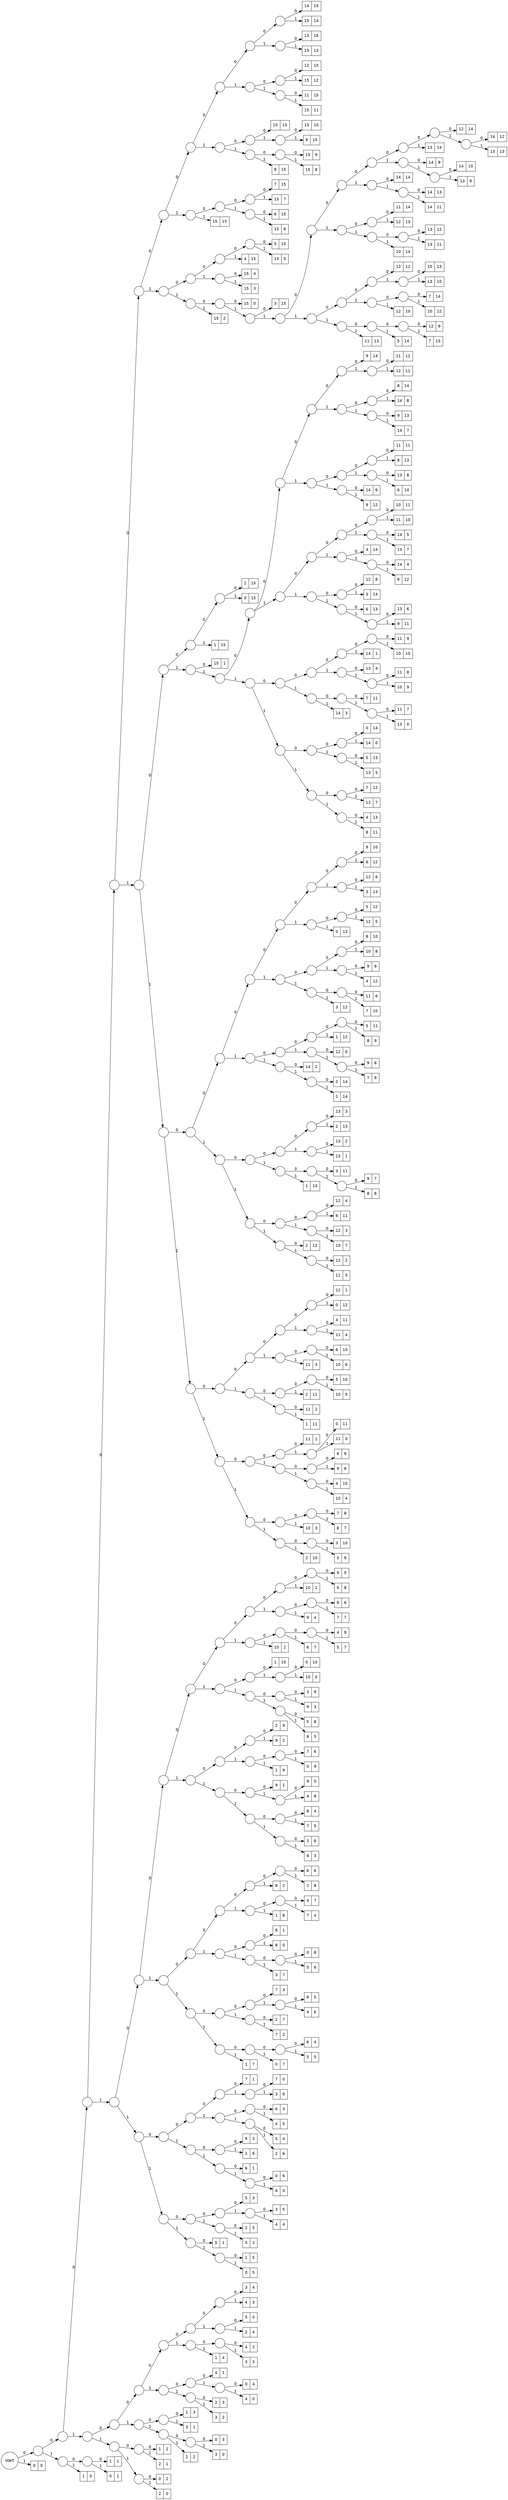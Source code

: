 digraph huffman {
  node [fontname="DejaVuSans"];
  edge [fontname="DejaVuSans"];
  margin = "0";
  rankdir = "LR";

  start [shape=circle,label="start"];
  start -> n0 [label="0"];
  start -> n1 [label="1"];
  n0 [shape=circle,label=""];
  n0 -> n00 [label="0"];
  n0 -> n01 [label="1"];
  n00 [shape=circle,label=""];
  n00 -> n000 [label="0"];
  n00 -> n001 [label="1"];
  n000 [shape=circle,label=""];
  n000 -> n0000 [label="0"];
  n000 -> n0001 [label="1"];
  n0000 [shape=circle,label=""];
  n0000 -> n00000 [label="0"];
  n0000 -> n00001 [label="1"];
  n00000 [shape=circle,label=""];
  n00000 -> n000000 [label="0"];
  n00000 -> n000001 [label="1"];
  n000000 [shape=circle,label=""];
  n000000 -> n0000000 [label="0"];
  n000000 -> n0000001 [label="1"];
  n0000000 [shape=circle,label=""];
  n0000000 -> n00000000 [label="0"];
  n0000000 -> n00000001 [label="1"];
  n00000000 [shape=circle,label=""];
  n00000000 -> n000000000 [label="0"];
  n00000000 -> n000000001 [label="1"];
  n000000000 [shape=circle,label=""];
  n000000000 -> n0000000000 [label="0"];
  n000000000 -> n0000000001 [label="1"];
  n0000000000 [shape=circle,label=""];
  n0000000000 -> n00000000000 [label="0"];
  n0000000000 -> n00000000001 [label="1"];
  n00000000000 [shape=record,label="{14|15}"];
  n00000000001 [shape=record,label="{15|14}"];
  n0000000001 [shape=circle,label=""];
  n0000000001 -> n00000000010 [label="0"];
  n0000000001 -> n00000000011 [label="1"];
  n00000000010 [shape=record,label="{13|15}"];
  n00000000011 [shape=record,label="{15|13}"];
  n000000001 [shape=circle,label=""];
  n000000001 -> n0000000010 [label="0"];
  n000000001 -> n0000000011 [label="1"];
  n0000000010 [shape=circle,label=""];
  n0000000010 -> n00000000100 [label="0"];
  n0000000010 -> n00000000101 [label="1"];
  n00000000100 [shape=record,label="{12|15}"];
  n00000000101 [shape=record,label="{15|12}"];
  n0000000011 [shape=circle,label=""];
  n0000000011 -> n00000000110 [label="0"];
  n0000000011 -> n00000000111 [label="1"];
  n00000000110 [shape=record,label="{11|15}"];
  n00000000111 [shape=record,label="{15|11}"];
  n00000001 [shape=circle,label=""];
  n00000001 -> n000000010 [label="0"];
  n00000001 -> n000000011 [label="1"];
  n000000010 [shape=circle,label=""];
  n000000010 -> n0000000100 [label="0"];
  n000000010 -> n0000000101 [label="1"];
  n0000000100 [shape=record,label="{10|15}"];
  n0000000101 [shape=circle,label=""];
  n0000000101 -> n00000001010 [label="0"];
  n0000000101 -> n00000001011 [label="1"];
  n00000001010 [shape=record,label="{15|10}"];
  n00000001011 [shape=record,label="{9|15}"];
  n000000011 [shape=circle,label=""];
  n000000011 -> n0000000110 [label="0"];
  n000000011 -> n0000000111 [label="1"];
  n0000000110 [shape=circle,label=""];
  n0000000110 -> n00000001100 [label="0"];
  n0000000110 -> n00000001101 [label="1"];
  n00000001100 [shape=record,label="{15|9}"];
  n00000001101 [shape=record,label="{15|8}"];
  n0000000111 [shape=record,label="{8|15}"];
  n0000001 [shape=circle,label=""];
  n0000001 -> n00000010 [label="0"];
  n0000001 -> n00000011 [label="1"];
  n00000010 [shape=circle,label=""];
  n00000010 -> n000000100 [label="0"];
  n00000010 -> n000000101 [label="1"];
  n000000100 [shape=circle,label=""];
  n000000100 -> n0000001000 [label="0"];
  n000000100 -> n0000001001 [label="1"];
  n0000001000 [shape=record,label="{7|15}"];
  n0000001001 [shape=record,label="{15|7}"];
  n000000101 [shape=circle,label=""];
  n000000101 -> n0000001010 [label="0"];
  n000000101 -> n0000001011 [label="1"];
  n0000001010 [shape=record,label="{6|15}"];
  n0000001011 [shape=record,label="{15|6}"];
  n00000011 [shape=record,label="{15|15}"];
  n000001 [shape=circle,label=""];
  n000001 -> n0000010 [label="0"];
  n000001 -> n0000011 [label="1"];
  n0000010 [shape=circle,label=""];
  n0000010 -> n00000100 [label="0"];
  n0000010 -> n00000101 [label="1"];
  n00000100 [shape=circle,label=""];
  n00000100 -> n000001000 [label="0"];
  n00000100 -> n000001001 [label="1"];
  n000001000 [shape=circle,label=""];
  n000001000 -> n0000010000 [label="0"];
  n000001000 -> n0000010001 [label="1"];
  n0000010000 [shape=record,label="{5|15}"];
  n0000010001 [shape=record,label="{15|5}"];
  n000001001 [shape=record,label="{4|15}"];
  n00000101 [shape=circle,label=""];
  n00000101 -> n000001010 [label="0"];
  n00000101 -> n000001011 [label="1"];
  n000001010 [shape=record,label="{15|4}"];
  n000001011 [shape=record,label="{15|3}"];
  n0000011 [shape=circle,label=""];
  n0000011 -> n00000110 [label="0"];
  n0000011 -> n00000111 [label="1"];
  n00000110 [shape=circle,label=""];
  n00000110 -> n000001100 [label="0"];
  n00000110 -> n000001101 [label="1"];
  n000001100 [shape=record,label="{15|0}"];
  n000001101 [shape=circle,label=""];
  n000001101 -> n0000011010 [label="0"];
  n000001101 -> n0000011011 [label="1"];
  n0000011010 [shape=record,label="{3|15}"];
  n0000011011 [shape=circle,label=""];
  n0000011011 -> n00000110110 [label="0"];
  n0000011011 -> n00000110111 [label="1"];
  n00000110110 [shape=circle,label=""];
  n00000110110 -> n000001101100 [label="0"];
  n00000110110 -> n000001101101 [label="1"];
  n000001101100 [shape=circle,label=""];
  n000001101100 -> n0000011011000 [label="0"];
  n000001101100 -> n0000011011001 [label="1"];
  n0000011011000 [shape=circle,label=""];
  n0000011011000 -> n00000110110000 [label="0"];
  n0000011011000 -> n00000110110001 [label="1"];
  n00000110110000 [shape=circle,label=""];
  n00000110110000 -> n000001101100000 [label="0"];
  n00000110110000 -> n000001101100001 [label="1"];
  n000001101100000 [shape=circle,label=""];
  n000001101100000 -> n0000011011000000 [label="0"];
  n000001101100000 -> n0000011011000001 [label="1"];
  n0000011011000000 [shape=record,label="{12|14}"];
  n0000011011000001 [shape=circle,label=""];
  n0000011011000001 -> n00000110110000010 [label="0"];
  n0000011011000001 -> n00000110110000011 [label="1"];
  n00000110110000010 [shape=record,label="{14|12}"];
  n00000110110000011 [shape=record,label="{13|13}"];
  n000001101100001 [shape=record,label="{13|14}"];
  n00000110110001 [shape=circle,label=""];
  n00000110110001 -> n000001101100010 [label="0"];
  n00000110110001 -> n000001101100011 [label="1"];
  n000001101100010 [shape=record,label="{14|9}"];
  n000001101100011 [shape=circle,label=""];
  n000001101100011 -> n0000011011000110 [label="0"];
  n000001101100011 -> n0000011011000111 [label="1"];
  n0000011011000110 [shape=record,label="{14|10}"];
  n0000011011000111 [shape=record,label="{13|9}"];
  n0000011011001 [shape=circle,label=""];
  n0000011011001 -> n00000110110010 [label="0"];
  n0000011011001 -> n00000110110011 [label="1"];
  n00000110110010 [shape=record,label="{14|14}"];
  n00000110110011 [shape=circle,label=""];
  n00000110110011 -> n000001101100110 [label="0"];
  n00000110110011 -> n000001101100111 [label="1"];
  n000001101100110 [shape=record,label="{14|13}"];
  n000001101100111 [shape=record,label="{14|11}"];
  n000001101101 [shape=circle,label=""];
  n000001101101 -> n0000011011010 [label="0"];
  n000001101101 -> n0000011011011 [label="1"];
  n0000011011010 [shape=circle,label=""];
  n0000011011010 -> n00000110110100 [label="0"];
  n0000011011010 -> n00000110110101 [label="1"];
  n00000110110100 [shape=record,label="{11|14}"];
  n00000110110101 [shape=record,label="{12|13}"];
  n0000011011011 [shape=circle,label=""];
  n0000011011011 -> n00000110110110 [label="0"];
  n0000011011011 -> n00000110110111 [label="1"];
  n00000110110110 [shape=circle,label=""];
  n00000110110110 -> n000001101101100 [label="0"];
  n00000110110110 -> n000001101101101 [label="1"];
  n000001101101100 [shape=record,label="{13|12}"];
  n000001101101101 [shape=record,label="{13|11}"];
  n00000110110111 [shape=record,label="{10|14}"];
  n00000110111 [shape=circle,label=""];
  n00000110111 -> n000001101110 [label="0"];
  n00000110111 -> n000001101111 [label="1"];
  n000001101110 [shape=circle,label=""];
  n000001101110 -> n0000011011100 [label="0"];
  n000001101110 -> n0000011011101 [label="1"];
  n0000011011100 [shape=circle,label=""];
  n0000011011100 -> n00000110111000 [label="0"];
  n0000011011100 -> n00000110111001 [label="1"];
  n00000110111000 [shape=record,label="{12|12}"];
  n00000110111001 [shape=circle,label=""];
  n00000110111001 -> n000001101110010 [label="0"];
  n00000110111001 -> n000001101110011 [label="1"];
  n000001101110010 [shape=record,label="{10|13}"];
  n000001101110011 [shape=record,label="{13|10}"];
  n0000011011101 [shape=circle,label=""];
  n0000011011101 -> n00000110111010 [label="0"];
  n0000011011101 -> n00000110111011 [label="1"];
  n00000110111010 [shape=circle,label=""];
  n00000110111010 -> n000001101110100 [label="0"];
  n00000110111010 -> n000001101110101 [label="1"];
  n000001101110100 [shape=record,label="{7|14}"];
  n000001101110101 [shape=record,label="{10|12}"];
  n00000110111011 [shape=record,label="{12|10}"];
  n000001101111 [shape=circle,label=""];
  n000001101111 -> n0000011011110 [label="0"];
  n000001101111 -> n0000011011111 [label="1"];
  n0000011011110 [shape=circle,label=""];
  n0000011011110 -> n00000110111100 [label="0"];
  n0000011011110 -> n00000110111101 [label="1"];
  n00000110111100 [shape=circle,label=""];
  n00000110111100 -> n000001101111000 [label="0"];
  n00000110111100 -> n000001101111001 [label="1"];
  n000001101111000 [shape=record,label="{12|9}"];
  n000001101111001 [shape=record,label="{7|13}"];
  n00000110111101 [shape=record,label="{5|14}"];
  n0000011011111 [shape=record,label="{11|13}"];
  n00000111 [shape=record,label="{15|2}"];
  n00001 [shape=circle,label=""];
  n00001 -> n000010 [label="0"];
  n00001 -> n000011 [label="1"];
  n000010 [shape=circle,label=""];
  n000010 -> n0000100 [label="0"];
  n000010 -> n0000101 [label="1"];
  n0000100 [shape=circle,label=""];
  n0000100 -> n00001000 [label="0"];
  n0000100 -> n00001001 [label="1"];
  n00001000 [shape=circle,label=""];
  n00001000 -> n000010000 [label="0"];
  n00001000 -> n000010001 [label="1"];
  n000010000 [shape=record,label="{2|15}"];
  n000010001 [shape=record,label="{0|15}"];
  n00001001 [shape=record,label="{1|15}"];
  n0000101 [shape=circle,label=""];
  n0000101 -> n00001010 [label="0"];
  n0000101 -> n00001011 [label="1"];
  n00001010 [shape=record,label="{15|1}"];
  n00001011 [shape=circle,label=""];
  n00001011 -> n000010110 [label="0"];
  n00001011 -> n000010111 [label="1"];
  n000010110 [shape=circle,label=""];
  n000010110 -> n0000101100 [label="0"];
  n000010110 -> n0000101101 [label="1"];
  n0000101100 [shape=circle,label=""];
  n0000101100 -> n00001011000 [label="0"];
  n0000101100 -> n00001011001 [label="1"];
  n00001011000 [shape=circle,label=""];
  n00001011000 -> n000010110000 [label="0"];
  n00001011000 -> n000010110001 [label="1"];
  n000010110000 [shape=circle,label=""];
  n000010110000 -> n0000101100000 [label="0"];
  n000010110000 -> n0000101100001 [label="1"];
  n0000101100000 [shape=record,label="{9|14}"];
  n0000101100001 [shape=circle,label=""];
  n0000101100001 -> n00001011000010 [label="0"];
  n0000101100001 -> n00001011000011 [label="1"];
  n00001011000010 [shape=record,label="{11|12}"];
  n00001011000011 [shape=record,label="{12|11}"];
  n000010110001 [shape=circle,label=""];
  n000010110001 -> n0000101100010 [label="0"];
  n000010110001 -> n0000101100011 [label="1"];
  n0000101100010 [shape=circle,label=""];
  n0000101100010 -> n00001011000100 [label="0"];
  n0000101100010 -> n00001011000101 [label="1"];
  n00001011000100 [shape=record,label="{8|14}"];
  n00001011000101 [shape=record,label="{14|8}"];
  n0000101100011 [shape=circle,label=""];
  n0000101100011 -> n00001011000110 [label="0"];
  n0000101100011 -> n00001011000111 [label="1"];
  n00001011000110 [shape=record,label="{9|13}"];
  n00001011000111 [shape=record,label="{14|7}"];
  n00001011001 [shape=circle,label=""];
  n00001011001 -> n000010110010 [label="0"];
  n00001011001 -> n000010110011 [label="1"];
  n000010110010 [shape=circle,label=""];
  n000010110010 -> n0000101100100 [label="0"];
  n000010110010 -> n0000101100101 [label="1"];
  n0000101100100 [shape=circle,label=""];
  n0000101100100 -> n00001011001000 [label="0"];
  n0000101100100 -> n00001011001001 [label="1"];
  n00001011001000 [shape=record,label="{11|11}"];
  n00001011001001 [shape=record,label="{8|13}"];
  n0000101100101 [shape=circle,label=""];
  n0000101100101 -> n00001011001010 [label="0"];
  n0000101100101 -> n00001011001011 [label="1"];
  n00001011001010 [shape=record,label="{13|8}"];
  n00001011001011 [shape=record,label="{6|14}"];
  n000010110011 [shape=circle,label=""];
  n000010110011 -> n0000101100110 [label="0"];
  n000010110011 -> n0000101100111 [label="1"];
  n0000101100110 [shape=record,label="{14|6}"];
  n0000101100111 [shape=record,label="{9|12}"];
  n0000101101 [shape=circle,label=""];
  n0000101101 -> n00001011010 [label="0"];
  n0000101101 -> n00001011011 [label="1"];
  n00001011010 [shape=circle,label=""];
  n00001011010 -> n000010110100 [label="0"];
  n00001011010 -> n000010110101 [label="1"];
  n000010110100 [shape=circle,label=""];
  n000010110100 -> n0000101101000 [label="0"];
  n000010110100 -> n0000101101001 [label="1"];
  n0000101101000 [shape=circle,label=""];
  n0000101101000 -> n00001011010000 [label="0"];
  n0000101101000 -> n00001011010001 [label="1"];
  n00001011010000 [shape=record,label="{10|11}"];
  n00001011010001 [shape=record,label="{11|10}"];
  n0000101101001 [shape=circle,label=""];
  n0000101101001 -> n00001011010010 [label="0"];
  n0000101101001 -> n00001011010011 [label="1"];
  n00001011010010 [shape=record,label="{14|5}"];
  n00001011010011 [shape=record,label="{13|7}"];
  n000010110101 [shape=circle,label=""];
  n000010110101 -> n0000101101010 [label="0"];
  n000010110101 -> n0000101101011 [label="1"];
  n0000101101010 [shape=record,label="{4|14}"];
  n0000101101011 [shape=circle,label=""];
  n0000101101011 -> n00001011010110 [label="0"];
  n0000101101011 -> n00001011010111 [label="1"];
  n00001011010110 [shape=record,label="{14|4}"];
  n00001011010111 [shape=record,label="{8|12}"];
  n00001011011 [shape=circle,label=""];
  n00001011011 -> n000010110110 [label="0"];
  n00001011011 -> n000010110111 [label="1"];
  n000010110110 [shape=circle,label=""];
  n000010110110 -> n0000101101100 [label="0"];
  n000010110110 -> n0000101101101 [label="1"];
  n0000101101100 [shape=record,label="{12|8}"];
  n0000101101101 [shape=record,label="{3|14}"];
  n000010110111 [shape=circle,label=""];
  n000010110111 -> n0000101101110 [label="0"];
  n000010110111 -> n0000101101111 [label="1"];
  n0000101101110 [shape=record,label="{6|13}"];
  n0000101101111 [shape=circle,label=""];
  n0000101101111 -> n00001011011110 [label="0"];
  n0000101101111 -> n00001011011111 [label="1"];
  n00001011011110 [shape=record,label="{13|6}"];
  n00001011011111 [shape=record,label="{9|11}"];
  n000010111 [shape=circle,label=""];
  n000010111 -> n0000101110 [label="0"];
  n000010111 -> n0000101111 [label="1"];
  n0000101110 [shape=circle,label=""];
  n0000101110 -> n00001011100 [label="0"];
  n0000101110 -> n00001011101 [label="1"];
  n00001011100 [shape=circle,label=""];
  n00001011100 -> n000010111000 [label="0"];
  n00001011100 -> n000010111001 [label="1"];
  n000010111000 [shape=circle,label=""];
  n000010111000 -> n0000101110000 [label="0"];
  n000010111000 -> n0000101110001 [label="1"];
  n0000101110000 [shape=circle,label=""];
  n0000101110000 -> n00001011100000 [label="0"];
  n0000101110000 -> n00001011100001 [label="1"];
  n00001011100000 [shape=record,label="{11|9}"];
  n00001011100001 [shape=record,label="{10|10}"];
  n0000101110001 [shape=record,label="{14|1}"];
  n000010111001 [shape=circle,label=""];
  n000010111001 -> n0000101110010 [label="0"];
  n000010111001 -> n0000101110011 [label="1"];
  n0000101110010 [shape=record,label="{13|4}"];
  n0000101110011 [shape=circle,label=""];
  n0000101110011 -> n00001011100110 [label="0"];
  n0000101110011 -> n00001011100111 [label="1"];
  n00001011100110 [shape=record,label="{11|8}"];
  n00001011100111 [shape=record,label="{10|9}"];
  n00001011101 [shape=circle,label=""];
  n00001011101 -> n000010111010 [label="0"];
  n00001011101 -> n000010111011 [label="1"];
  n000010111010 [shape=circle,label=""];
  n000010111010 -> n0000101110100 [label="0"];
  n000010111010 -> n0000101110101 [label="1"];
  n0000101110100 [shape=record,label="{7|11}"];
  n0000101110101 [shape=circle,label=""];
  n0000101110101 -> n00001011101010 [label="0"];
  n0000101110101 -> n00001011101011 [label="1"];
  n00001011101010 [shape=record,label="{11|7}"];
  n00001011101011 [shape=record,label="{13|0}"];
  n000010111011 [shape=record,label="{14|3}"];
  n0000101111 [shape=circle,label=""];
  n0000101111 -> n00001011110 [label="0"];
  n0000101111 -> n00001011111 [label="1"];
  n00001011110 [shape=circle,label=""];
  n00001011110 -> n000010111100 [label="0"];
  n00001011110 -> n000010111101 [label="1"];
  n000010111100 [shape=circle,label=""];
  n000010111100 -> n0000101111000 [label="0"];
  n000010111100 -> n0000101111001 [label="1"];
  n0000101111000 [shape=record,label="{0|14}"];
  n0000101111001 [shape=record,label="{14|0}"];
  n000010111101 [shape=circle,label=""];
  n000010111101 -> n0000101111010 [label="0"];
  n000010111101 -> n0000101111011 [label="1"];
  n0000101111010 [shape=record,label="{5|13}"];
  n0000101111011 [shape=record,label="{13|5}"];
  n00001011111 [shape=circle,label=""];
  n00001011111 -> n000010111110 [label="0"];
  n00001011111 -> n000010111111 [label="1"];
  n000010111110 [shape=circle,label=""];
  n000010111110 -> n0000101111100 [label="0"];
  n000010111110 -> n0000101111101 [label="1"];
  n0000101111100 [shape=record,label="{7|12}"];
  n0000101111101 [shape=record,label="{12|7}"];
  n000010111111 [shape=circle,label=""];
  n000010111111 -> n0000101111110 [label="0"];
  n000010111111 -> n0000101111111 [label="1"];
  n0000101111110 [shape=record,label="{4|13}"];
  n0000101111111 [shape=record,label="{8|11}"];
  n000011 [shape=circle,label=""];
  n000011 -> n0000110 [label="0"];
  n000011 -> n0000111 [label="1"];
  n0000110 [shape=circle,label=""];
  n0000110 -> n00001100 [label="0"];
  n0000110 -> n00001101 [label="1"];
  n00001100 [shape=circle,label=""];
  n00001100 -> n000011000 [label="0"];
  n00001100 -> n000011001 [label="1"];
  n000011000 [shape=circle,label=""];
  n000011000 -> n0000110000 [label="0"];
  n000011000 -> n0000110001 [label="1"];
  n0000110000 [shape=circle,label=""];
  n0000110000 -> n00001100000 [label="0"];
  n0000110000 -> n00001100001 [label="1"];
  n00001100000 [shape=circle,label=""];
  n00001100000 -> n000011000000 [label="0"];
  n00001100000 -> n000011000001 [label="1"];
  n000011000000 [shape=circle,label=""];
  n000011000000 -> n0000110000000 [label="0"];
  n000011000000 -> n0000110000001 [label="1"];
  n0000110000000 [shape=record,label="{9|10}"];
  n0000110000001 [shape=record,label="{6|12}"];
  n000011000001 [shape=circle,label=""];
  n000011000001 -> n0000110000010 [label="0"];
  n000011000001 -> n0000110000011 [label="1"];
  n0000110000010 [shape=record,label="{12|6}"];
  n0000110000011 [shape=record,label="{3|13}"];
  n00001100001 [shape=circle,label=""];
  n00001100001 -> n000011000010 [label="0"];
  n00001100001 -> n000011000011 [label="1"];
  n000011000010 [shape=circle,label=""];
  n000011000010 -> n0000110000100 [label="0"];
  n000011000010 -> n0000110000101 [label="1"];
  n0000110000100 [shape=record,label="{5|12}"];
  n0000110000101 [shape=record,label="{12|5}"];
  n000011000011 [shape=record,label="{0|13}"];
  n0000110001 [shape=circle,label=""];
  n0000110001 -> n00001100010 [label="0"];
  n0000110001 -> n00001100011 [label="1"];
  n00001100010 [shape=circle,label=""];
  n00001100010 -> n000011000100 [label="0"];
  n00001100010 -> n000011000101 [label="1"];
  n000011000100 [shape=circle,label=""];
  n000011000100 -> n0000110001000 [label="0"];
  n000011000100 -> n0000110001001 [label="1"];
  n0000110001000 [shape=record,label="{8|10}"];
  n0000110001001 [shape=record,label="{10|8}"];
  n000011000101 [shape=circle,label=""];
  n000011000101 -> n0000110001010 [label="0"];
  n000011000101 -> n0000110001011 [label="1"];
  n0000110001010 [shape=record,label="{9|9}"];
  n0000110001011 [shape=record,label="{4|12}"];
  n00001100011 [shape=circle,label=""];
  n00001100011 -> n000011000110 [label="0"];
  n00001100011 -> n000011000111 [label="1"];
  n000011000110 [shape=circle,label=""];
  n000011000110 -> n0000110001100 [label="0"];
  n000011000110 -> n0000110001101 [label="1"];
  n0000110001100 [shape=record,label="{11|6}"];
  n0000110001101 [shape=record,label="{7|10}"];
  n000011000111 [shape=record,label="{3|12}"];
  n000011001 [shape=circle,label=""];
  n000011001 -> n0000110010 [label="0"];
  n000011001 -> n0000110011 [label="1"];
  n0000110010 [shape=circle,label=""];
  n0000110010 -> n00001100100 [label="0"];
  n0000110010 -> n00001100101 [label="1"];
  n00001100100 [shape=circle,label=""];
  n00001100100 -> n000011001000 [label="0"];
  n00001100100 -> n000011001001 [label="1"];
  n000011001000 [shape=circle,label=""];
  n000011001000 -> n0000110010000 [label="0"];
  n000011001000 -> n0000110010001 [label="1"];
  n0000110010000 [shape=record,label="{5|11}"];
  n0000110010001 [shape=record,label="{8|9}"];
  n000011001001 [shape=record,label="{1|12}"];
  n00001100101 [shape=circle,label=""];
  n00001100101 -> n000011001010 [label="0"];
  n00001100101 -> n000011001011 [label="1"];
  n000011001010 [shape=record,label="{12|0}"];
  n000011001011 [shape=circle,label=""];
  n000011001011 -> n0000110010110 [label="0"];
  n000011001011 -> n0000110010111 [label="1"];
  n0000110010110 [shape=record,label="{9|8}"];
  n0000110010111 [shape=record,label="{7|9}"];
  n0000110011 [shape=circle,label=""];
  n0000110011 -> n00001100110 [label="0"];
  n0000110011 -> n00001100111 [label="1"];
  n00001100110 [shape=record,label="{14|2}"];
  n00001100111 [shape=circle,label=""];
  n00001100111 -> n000011001110 [label="0"];
  n00001100111 -> n000011001111 [label="1"];
  n000011001110 [shape=record,label="{2|14}"];
  n000011001111 [shape=record,label="{1|14}"];
  n00001101 [shape=circle,label=""];
  n00001101 -> n000011010 [label="0"];
  n00001101 -> n000011011 [label="1"];
  n000011010 [shape=circle,label=""];
  n000011010 -> n0000110100 [label="0"];
  n000011010 -> n0000110101 [label="1"];
  n0000110100 [shape=circle,label=""];
  n0000110100 -> n00001101000 [label="0"];
  n0000110100 -> n00001101001 [label="1"];
  n00001101000 [shape=circle,label=""];
  n00001101000 -> n000011010000 [label="0"];
  n00001101000 -> n000011010001 [label="1"];
  n000011010000 [shape=record,label="{13|3}"];
  n000011010001 [shape=record,label="{2|13}"];
  n00001101001 [shape=circle,label=""];
  n00001101001 -> n000011010010 [label="0"];
  n00001101001 -> n000011010011 [label="1"];
  n000011010010 [shape=record,label="{13|2}"];
  n000011010011 [shape=record,label="{13|1}"];
  n0000110101 [shape=circle,label=""];
  n0000110101 -> n00001101010 [label="0"];
  n0000110101 -> n00001101011 [label="1"];
  n00001101010 [shape=circle,label=""];
  n00001101010 -> n000011010100 [label="0"];
  n00001101010 -> n000011010101 [label="1"];
  n000011010100 [shape=record,label="{3|11}"];
  n000011010101 [shape=circle,label=""];
  n000011010101 -> n0000110101010 [label="0"];
  n000011010101 -> n0000110101011 [label="1"];
  n0000110101010 [shape=record,label="{9|7}"];
  n0000110101011 [shape=record,label="{8|8}"];
  n00001101011 [shape=record,label="{1|13}"];
  n000011011 [shape=circle,label=""];
  n000011011 -> n0000110110 [label="0"];
  n000011011 -> n0000110111 [label="1"];
  n0000110110 [shape=circle,label=""];
  n0000110110 -> n00001101100 [label="0"];
  n0000110110 -> n00001101101 [label="1"];
  n00001101100 [shape=circle,label=""];
  n00001101100 -> n000011011000 [label="0"];
  n00001101100 -> n000011011001 [label="1"];
  n000011011000 [shape=record,label="{12|4}"];
  n000011011001 [shape=record,label="{6|11}"];
  n00001101101 [shape=circle,label=""];
  n00001101101 -> n000011011010 [label="0"];
  n00001101101 -> n000011011011 [label="1"];
  n000011011010 [shape=record,label="{12|3}"];
  n000011011011 [shape=record,label="{10|7}"];
  n0000110111 [shape=circle,label=""];
  n0000110111 -> n00001101110 [label="0"];
  n0000110111 -> n00001101111 [label="1"];
  n00001101110 [shape=record,label="{2|12}"];
  n00001101111 [shape=circle,label=""];
  n00001101111 -> n000011011110 [label="0"];
  n00001101111 -> n000011011111 [label="1"];
  n000011011110 [shape=record,label="{12|2}"];
  n000011011111 [shape=record,label="{11|5}"];
  n0000111 [shape=circle,label=""];
  n0000111 -> n00001110 [label="0"];
  n0000111 -> n00001111 [label="1"];
  n00001110 [shape=circle,label=""];
  n00001110 -> n000011100 [label="0"];
  n00001110 -> n000011101 [label="1"];
  n000011100 [shape=circle,label=""];
  n000011100 -> n0000111000 [label="0"];
  n000011100 -> n0000111001 [label="1"];
  n0000111000 [shape=circle,label=""];
  n0000111000 -> n00001110000 [label="0"];
  n0000111000 -> n00001110001 [label="1"];
  n00001110000 [shape=circle,label=""];
  n00001110000 -> n000011100000 [label="0"];
  n00001110000 -> n000011100001 [label="1"];
  n000011100000 [shape=record,label="{12|1}"];
  n000011100001 [shape=record,label="{0|12}"];
  n00001110001 [shape=circle,label=""];
  n00001110001 -> n000011100010 [label="0"];
  n00001110001 -> n000011100011 [label="1"];
  n000011100010 [shape=record,label="{4|11}"];
  n000011100011 [shape=record,label="{11|4}"];
  n0000111001 [shape=circle,label=""];
  n0000111001 -> n00001110010 [label="0"];
  n0000111001 -> n00001110011 [label="1"];
  n00001110010 [shape=circle,label=""];
  n00001110010 -> n000011100100 [label="0"];
  n00001110010 -> n000011100101 [label="1"];
  n000011100100 [shape=record,label="{6|10}"];
  n000011100101 [shape=record,label="{10|6}"];
  n00001110011 [shape=record,label="{11|3}"];
  n000011101 [shape=circle,label=""];
  n000011101 -> n0000111010 [label="0"];
  n000011101 -> n0000111011 [label="1"];
  n0000111010 [shape=circle,label=""];
  n0000111010 -> n00001110100 [label="0"];
  n0000111010 -> n00001110101 [label="1"];
  n00001110100 [shape=circle,label=""];
  n00001110100 -> n000011101000 [label="0"];
  n00001110100 -> n000011101001 [label="1"];
  n000011101000 [shape=record,label="{5|10}"];
  n000011101001 [shape=record,label="{10|5}"];
  n00001110101 [shape=record,label="{2|11}"];
  n0000111011 [shape=circle,label=""];
  n0000111011 -> n00001110110 [label="0"];
  n0000111011 -> n00001110111 [label="1"];
  n00001110110 [shape=record,label="{11|2}"];
  n00001110111 [shape=record,label="{1|11}"];
  n00001111 [shape=circle,label=""];
  n00001111 -> n000011110 [label="0"];
  n00001111 -> n000011111 [label="1"];
  n000011110 [shape=circle,label=""];
  n000011110 -> n0000111100 [label="0"];
  n000011110 -> n0000111101 [label="1"];
  n0000111100 [shape=circle,label=""];
  n0000111100 -> n00001111000 [label="0"];
  n0000111100 -> n00001111001 [label="1"];
  n00001111000 [shape=record,label="{11|1}"];
  n00001111001 [shape=circle,label=""];
  n00001111001 -> n000011110010 [label="0"];
  n00001111001 -> n000011110011 [label="1"];
  n000011110010 [shape=record,label="{0|11}"];
  n000011110011 [shape=record,label="{11|0}"];
  n0000111101 [shape=circle,label=""];
  n0000111101 -> n00001111010 [label="0"];
  n0000111101 -> n00001111011 [label="1"];
  n00001111010 [shape=circle,label=""];
  n00001111010 -> n000011110100 [label="0"];
  n00001111010 -> n000011110101 [label="1"];
  n000011110100 [shape=record,label="{6|9}"];
  n000011110101 [shape=record,label="{9|6}"];
  n00001111011 [shape=circle,label=""];
  n00001111011 -> n000011110110 [label="0"];
  n00001111011 -> n000011110111 [label="1"];
  n000011110110 [shape=record,label="{4|10}"];
  n000011110111 [shape=record,label="{10|4}"];
  n000011111 [shape=circle,label=""];
  n000011111 -> n0000111110 [label="0"];
  n000011111 -> n0000111111 [label="1"];
  n0000111110 [shape=circle,label=""];
  n0000111110 -> n00001111100 [label="0"];
  n0000111110 -> n00001111101 [label="1"];
  n00001111100 [shape=circle,label=""];
  n00001111100 -> n000011111000 [label="0"];
  n00001111100 -> n000011111001 [label="1"];
  n000011111000 [shape=record,label="{7|8}"];
  n000011111001 [shape=record,label="{8|7}"];
  n00001111101 [shape=record,label="{10|3}"];
  n0000111111 [shape=circle,label=""];
  n0000111111 -> n00001111110 [label="0"];
  n0000111111 -> n00001111111 [label="1"];
  n00001111110 [shape=circle,label=""];
  n00001111110 -> n000011111100 [label="0"];
  n00001111110 -> n000011111101 [label="1"];
  n000011111100 [shape=record,label="{3|10}"];
  n000011111101 [shape=record,label="{5|9}"];
  n00001111111 [shape=record,label="{2|10}"];
  n0001 [shape=circle,label=""];
  n0001 -> n00010 [label="0"];
  n0001 -> n00011 [label="1"];
  n00010 [shape=circle,label=""];
  n00010 -> n000100 [label="0"];
  n00010 -> n000101 [label="1"];
  n000100 [shape=circle,label=""];
  n000100 -> n0001000 [label="0"];
  n000100 -> n0001001 [label="1"];
  n0001000 [shape=circle,label=""];
  n0001000 -> n00010000 [label="0"];
  n0001000 -> n00010001 [label="1"];
  n00010000 [shape=circle,label=""];
  n00010000 -> n000100000 [label="0"];
  n00010000 -> n000100001 [label="1"];
  n000100000 [shape=circle,label=""];
  n000100000 -> n0001000000 [label="0"];
  n000100000 -> n0001000001 [label="1"];
  n0001000000 [shape=circle,label=""];
  n0001000000 -> n00010000000 [label="0"];
  n0001000000 -> n00010000001 [label="1"];
  n00010000000 [shape=circle,label=""];
  n00010000000 -> n000100000000 [label="0"];
  n00010000000 -> n000100000001 [label="1"];
  n000100000000 [shape=record,label="{9|5}"];
  n000100000001 [shape=record,label="{6|8}"];
  n00010000001 [shape=record,label="{10|1}"];
  n0001000001 [shape=circle,label=""];
  n0001000001 -> n00010000010 [label="0"];
  n0001000001 -> n00010000011 [label="1"];
  n00010000010 [shape=circle,label=""];
  n00010000010 -> n000100000100 [label="0"];
  n00010000010 -> n000100000101 [label="1"];
  n000100000100 [shape=record,label="{8|6}"];
  n000100000101 [shape=record,label="{7|7}"];
  n00010000011 [shape=record,label="{9|4}"];
  n000100001 [shape=circle,label=""];
  n000100001 -> n0001000010 [label="0"];
  n000100001 -> n0001000011 [label="1"];
  n0001000010 [shape=circle,label=""];
  n0001000010 -> n00010000100 [label="0"];
  n0001000010 -> n00010000101 [label="1"];
  n00010000100 [shape=circle,label=""];
  n00010000100 -> n000100001000 [label="0"];
  n00010000100 -> n000100001001 [label="1"];
  n000100001000 [shape=record,label="{4|9}"];
  n000100001001 [shape=record,label="{5|7}"];
  n00010000101 [shape=record,label="{6|7}"];
  n0001000011 [shape=record,label="{10|2}"];
  n00010001 [shape=circle,label=""];
  n00010001 -> n000100010 [label="0"];
  n00010001 -> n000100011 [label="1"];
  n000100010 [shape=circle,label=""];
  n000100010 -> n0001000100 [label="0"];
  n000100010 -> n0001000101 [label="1"];
  n0001000100 [shape=record,label="{1|10}"];
  n0001000101 [shape=circle,label=""];
  n0001000101 -> n00010001010 [label="0"];
  n0001000101 -> n00010001011 [label="1"];
  n00010001010 [shape=record,label="{0|10}"];
  n00010001011 [shape=record,label="{10|0}"];
  n000100011 [shape=circle,label=""];
  n000100011 -> n0001000110 [label="0"];
  n000100011 -> n0001000111 [label="1"];
  n0001000110 [shape=circle,label=""];
  n0001000110 -> n00010001100 [label="0"];
  n0001000110 -> n00010001101 [label="1"];
  n00010001100 [shape=record,label="{3|9}"];
  n00010001101 [shape=record,label="{9|3}"];
  n0001000111 [shape=circle,label=""];
  n0001000111 -> n00010001110 [label="0"];
  n0001000111 -> n00010001111 [label="1"];
  n00010001110 [shape=record,label="{5|8}"];
  n00010001111 [shape=record,label="{8|5}"];
  n0001001 [shape=circle,label=""];
  n0001001 -> n00010010 [label="0"];
  n0001001 -> n00010011 [label="1"];
  n00010010 [shape=circle,label=""];
  n00010010 -> n000100100 [label="0"];
  n00010010 -> n000100101 [label="1"];
  n000100100 [shape=circle,label=""];
  n000100100 -> n0001001000 [label="0"];
  n000100100 -> n0001001001 [label="1"];
  n0001001000 [shape=record,label="{2|9}"];
  n0001001001 [shape=record,label="{9|2}"];
  n000100101 [shape=circle,label=""];
  n000100101 -> n0001001010 [label="0"];
  n000100101 -> n0001001011 [label="1"];
  n0001001010 [shape=circle,label=""];
  n0001001010 -> n00010010100 [label="0"];
  n0001001010 -> n00010010101 [label="1"];
  n00010010100 [shape=record,label="{7|6}"];
  n00010010101 [shape=record,label="{0|9}"];
  n0001001011 [shape=record,label="{1|9}"];
  n00010011 [shape=circle,label=""];
  n00010011 -> n000100110 [label="0"];
  n00010011 -> n000100111 [label="1"];
  n000100110 [shape=circle,label=""];
  n000100110 -> n0001001100 [label="0"];
  n000100110 -> n0001001101 [label="1"];
  n0001001100 [shape=record,label="{9|1}"];
  n0001001101 [shape=circle,label=""];
  n0001001101 -> n00010011010 [label="0"];
  n0001001101 -> n00010011011 [label="1"];
  n00010011010 [shape=record,label="{9|0}"];
  n00010011011 [shape=record,label="{4|8}"];
  n000100111 [shape=circle,label=""];
  n000100111 -> n0001001110 [label="0"];
  n000100111 -> n0001001111 [label="1"];
  n0001001110 [shape=circle,label=""];
  n0001001110 -> n00010011100 [label="0"];
  n0001001110 -> n00010011101 [label="1"];
  n00010011100 [shape=record,label="{8|4}"];
  n00010011101 [shape=record,label="{7|5}"];
  n0001001111 [shape=circle,label=""];
  n0001001111 -> n00010011110 [label="0"];
  n0001001111 -> n00010011111 [label="1"];
  n00010011110 [shape=record,label="{3|8}"];
  n00010011111 [shape=record,label="{8|3}"];
  n000101 [shape=circle,label=""];
  n000101 -> n0001010 [label="0"];
  n000101 -> n0001011 [label="1"];
  n0001010 [shape=circle,label=""];
  n0001010 -> n00010100 [label="0"];
  n0001010 -> n00010101 [label="1"];
  n00010100 [shape=circle,label=""];
  n00010100 -> n000101000 [label="0"];
  n00010100 -> n000101001 [label="1"];
  n000101000 [shape=circle,label=""];
  n000101000 -> n0001010000 [label="0"];
  n000101000 -> n0001010001 [label="1"];
  n0001010000 [shape=circle,label=""];
  n0001010000 -> n00010100000 [label="0"];
  n0001010000 -> n00010100001 [label="1"];
  n00010100000 [shape=record,label="{6|6}"];
  n00010100001 [shape=record,label="{2|8}"];
  n0001010001 [shape=record,label="{8|2}"];
  n000101001 [shape=circle,label=""];
  n000101001 -> n0001010010 [label="0"];
  n000101001 -> n0001010011 [label="1"];
  n0001010010 [shape=circle,label=""];
  n0001010010 -> n00010100100 [label="0"];
  n0001010010 -> n00010100101 [label="1"];
  n00010100100 [shape=record,label="{4|7}"];
  n00010100101 [shape=record,label="{7|4}"];
  n0001010011 [shape=record,label="{1|8}"];
  n00010101 [shape=circle,label=""];
  n00010101 -> n000101010 [label="0"];
  n00010101 -> n000101011 [label="1"];
  n000101010 [shape=circle,label=""];
  n000101010 -> n0001010100 [label="0"];
  n000101010 -> n0001010101 [label="1"];
  n0001010100 [shape=record,label="{8|1}"];
  n0001010101 [shape=record,label="{8|0}"];
  n000101011 [shape=circle,label=""];
  n000101011 -> n0001010110 [label="0"];
  n000101011 -> n0001010111 [label="1"];
  n0001010110 [shape=circle,label=""];
  n0001010110 -> n00010101100 [label="0"];
  n0001010110 -> n00010101101 [label="1"];
  n00010101100 [shape=record,label="{0|8}"];
  n00010101101 [shape=record,label="{5|6}"];
  n0001010111 [shape=record,label="{3|7}"];
  n0001011 [shape=circle,label=""];
  n0001011 -> n00010110 [label="0"];
  n0001011 -> n00010111 [label="1"];
  n00010110 [shape=circle,label=""];
  n00010110 -> n000101100 [label="0"];
  n00010110 -> n000101101 [label="1"];
  n000101100 [shape=circle,label=""];
  n000101100 -> n0001011000 [label="0"];
  n000101100 -> n0001011001 [label="1"];
  n0001011000 [shape=record,label="{7|3}"];
  n0001011001 [shape=circle,label=""];
  n0001011001 -> n00010110010 [label="0"];
  n0001011001 -> n00010110011 [label="1"];
  n00010110010 [shape=record,label="{6|5}"];
  n00010110011 [shape=record,label="{4|6}"];
  n000101101 [shape=circle,label=""];
  n000101101 -> n0001011010 [label="0"];
  n000101101 -> n0001011011 [label="1"];
  n0001011010 [shape=record,label="{2|7}"];
  n0001011011 [shape=record,label="{7|2}"];
  n00010111 [shape=circle,label=""];
  n00010111 -> n000101110 [label="0"];
  n00010111 -> n000101111 [label="1"];
  n000101110 [shape=circle,label=""];
  n000101110 -> n0001011100 [label="0"];
  n000101110 -> n0001011101 [label="1"];
  n0001011100 [shape=circle,label=""];
  n0001011100 -> n00010111000 [label="0"];
  n0001011100 -> n00010111001 [label="1"];
  n00010111000 [shape=record,label="{6|4}"];
  n00010111001 [shape=record,label="{5|5}"];
  n0001011101 [shape=record,label="{0|7}"];
  n000101111 [shape=record,label="{1|7}"];
  n00011 [shape=circle,label=""];
  n00011 -> n000110 [label="0"];
  n00011 -> n000111 [label="1"];
  n000110 [shape=circle,label=""];
  n000110 -> n0001100 [label="0"];
  n000110 -> n0001101 [label="1"];
  n0001100 [shape=circle,label=""];
  n0001100 -> n00011000 [label="0"];
  n0001100 -> n00011001 [label="1"];
  n00011000 [shape=circle,label=""];
  n00011000 -> n000110000 [label="0"];
  n00011000 -> n000110001 [label="1"];
  n000110000 [shape=record,label="{7|1}"];
  n000110001 [shape=circle,label=""];
  n000110001 -> n0001100010 [label="0"];
  n000110001 -> n0001100011 [label="1"];
  n0001100010 [shape=record,label="{7|0}"];
  n0001100011 [shape=record,label="{3|6}"];
  n00011001 [shape=circle,label=""];
  n00011001 -> n000110010 [label="0"];
  n00011001 -> n000110011 [label="1"];
  n000110010 [shape=circle,label=""];
  n000110010 -> n0001100100 [label="0"];
  n000110010 -> n0001100101 [label="1"];
  n0001100100 [shape=record,label="{6|3}"];
  n0001100101 [shape=record,label="{4|5}"];
  n000110011 [shape=circle,label=""];
  n000110011 -> n0001100110 [label="0"];
  n000110011 -> n0001100111 [label="1"];
  n0001100110 [shape=record,label="{5|4}"];
  n0001100111 [shape=record,label="{2|6}"];
  n0001101 [shape=circle,label=""];
  n0001101 -> n00011010 [label="0"];
  n0001101 -> n00011011 [label="1"];
  n00011010 [shape=circle,label=""];
  n00011010 -> n000110100 [label="0"];
  n00011010 -> n000110101 [label="1"];
  n000110100 [shape=record,label="{6|2}"];
  n000110101 [shape=record,label="{1|6}"];
  n00011011 [shape=circle,label=""];
  n00011011 -> n000110110 [label="0"];
  n00011011 -> n000110111 [label="1"];
  n000110110 [shape=record,label="{6|1}"];
  n000110111 [shape=circle,label=""];
  n000110111 -> n0001101110 [label="0"];
  n000110111 -> n0001101111 [label="1"];
  n0001101110 [shape=record,label="{0|6}"];
  n0001101111 [shape=record,label="{6|0}"];
  n000111 [shape=circle,label=""];
  n000111 -> n0001110 [label="0"];
  n000111 -> n0001111 [label="1"];
  n0001110 [shape=circle,label=""];
  n0001110 -> n00011100 [label="0"];
  n0001110 -> n00011101 [label="1"];
  n00011100 [shape=circle,label=""];
  n00011100 -> n000111000 [label="0"];
  n00011100 -> n000111001 [label="1"];
  n000111000 [shape=record,label="{5|3}"];
  n000111001 [shape=circle,label=""];
  n000111001 -> n0001110010 [label="0"];
  n000111001 -> n0001110011 [label="1"];
  n0001110010 [shape=record,label="{3|5}"];
  n0001110011 [shape=record,label="{4|4}"];
  n00011101 [shape=circle,label=""];
  n00011101 -> n000111010 [label="0"];
  n00011101 -> n000111011 [label="1"];
  n000111010 [shape=record,label="{2|5}"];
  n000111011 [shape=record,label="{5|2}"];
  n0001111 [shape=circle,label=""];
  n0001111 -> n00011110 [label="0"];
  n0001111 -> n00011111 [label="1"];
  n00011110 [shape=record,label="{5|1}"];
  n00011111 [shape=circle,label=""];
  n00011111 -> n000111110 [label="0"];
  n00011111 -> n000111111 [label="1"];
  n000111110 [shape=record,label="{1|5}"];
  n000111111 [shape=record,label="{0|5}"];
  n001 [shape=circle,label=""];
  n001 -> n0010 [label="0"];
  n001 -> n0011 [label="1"];
  n0010 [shape=circle,label=""];
  n0010 -> n00100 [label="0"];
  n0010 -> n00101 [label="1"];
  n00100 [shape=circle,label=""];
  n00100 -> n001000 [label="0"];
  n00100 -> n001001 [label="1"];
  n001000 [shape=circle,label=""];
  n001000 -> n0010000 [label="0"];
  n001000 -> n0010001 [label="1"];
  n0010000 [shape=circle,label=""];
  n0010000 -> n00100000 [label="0"];
  n0010000 -> n00100001 [label="1"];
  n00100000 [shape=circle,label=""];
  n00100000 -> n001000000 [label="0"];
  n00100000 -> n001000001 [label="1"];
  n001000000 [shape=record,label="{3|4}"];
  n001000001 [shape=record,label="{4|3}"];
  n00100001 [shape=circle,label=""];
  n00100001 -> n001000010 [label="0"];
  n00100001 -> n001000011 [label="1"];
  n001000010 [shape=record,label="{5|0}"];
  n001000011 [shape=record,label="{2|4}"];
  n0010001 [shape=circle,label=""];
  n0010001 -> n00100010 [label="0"];
  n0010001 -> n00100011 [label="1"];
  n00100010 [shape=circle,label=""];
  n00100010 -> n001000100 [label="0"];
  n00100010 -> n001000101 [label="1"];
  n001000100 [shape=record,label="{4|2}"];
  n001000101 [shape=record,label="{3|3}"];
  n00100011 [shape=record,label="{1|4}"];
  n001001 [shape=circle,label=""];
  n001001 -> n0010010 [label="0"];
  n001001 -> n0010011 [label="1"];
  n0010010 [shape=circle,label=""];
  n0010010 -> n00100100 [label="0"];
  n0010010 -> n00100101 [label="1"];
  n00100100 [shape=record,label="{4|1}"];
  n00100101 [shape=circle,label=""];
  n00100101 -> n001001010 [label="0"];
  n00100101 -> n001001011 [label="1"];
  n001001010 [shape=record,label="{0|4}"];
  n001001011 [shape=record,label="{4|0}"];
  n0010011 [shape=circle,label=""];
  n0010011 -> n00100110 [label="0"];
  n0010011 -> n00100111 [label="1"];
  n00100110 [shape=record,label="{2|3}"];
  n00100111 [shape=record,label="{3|2}"];
  n00101 [shape=circle,label=""];
  n00101 -> n001010 [label="0"];
  n00101 -> n001011 [label="1"];
  n001010 [shape=circle,label=""];
  n001010 -> n0010100 [label="0"];
  n001010 -> n0010101 [label="1"];
  n0010100 [shape=record,label="{1|3}"];
  n0010101 [shape=record,label="{3|1}"];
  n001011 [shape=circle,label=""];
  n001011 -> n0010110 [label="0"];
  n001011 -> n0010111 [label="1"];
  n0010110 [shape=circle,label=""];
  n0010110 -> n00101100 [label="0"];
  n0010110 -> n00101101 [label="1"];
  n00101100 [shape=record,label="{0|3}"];
  n00101101 [shape=record,label="{3|0}"];
  n0010111 [shape=record,label="{2|2}"];
  n0011 [shape=circle,label=""];
  n0011 -> n00110 [label="0"];
  n0011 -> n00111 [label="1"];
  n00110 [shape=circle,label=""];
  n00110 -> n001100 [label="0"];
  n00110 -> n001101 [label="1"];
  n001100 [shape=record,label="{1|2}"];
  n001101 [shape=record,label="{2|1}"];
  n00111 [shape=circle,label=""];
  n00111 -> n001110 [label="0"];
  n00111 -> n001111 [label="1"];
  n001110 [shape=record,label="{0|2}"];
  n001111 [shape=record,label="{2|0}"];
  n01 [shape=circle,label=""];
  n01 -> n010 [label="0"];
  n01 -> n011 [label="1"];
  n010 [shape=circle,label=""];
  n010 -> n0100 [label="0"];
  n010 -> n0101 [label="1"];
  n0100 [shape=record,label="{1|1}"];
  n0101 [shape=record,label="{0|1}"];
  n011 [shape=record,label="{1|0}"];
  n1 [shape=record,label="{0|0}"];
}

